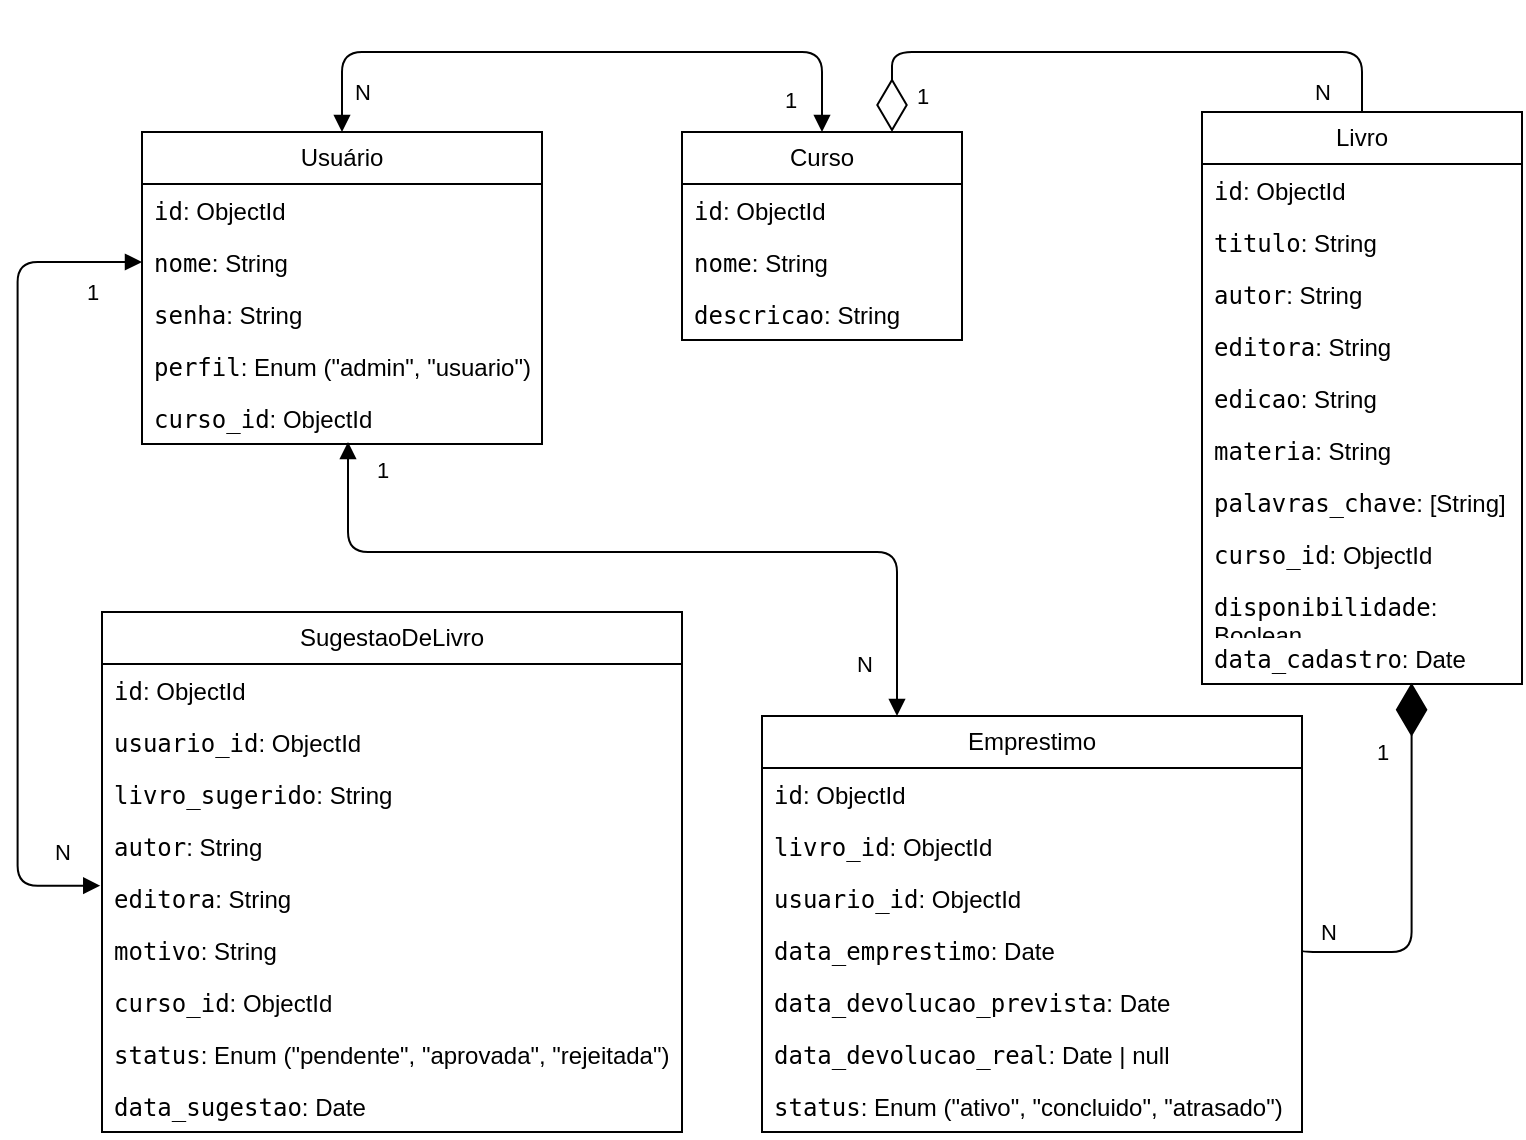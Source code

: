 <mxfile>
    <diagram id="yXF0JTnoFpj00eOGAWuU" name="Página-1">
        <mxGraphModel dx="1526" dy="491" grid="1" gridSize="10" guides="1" tooltips="1" connect="1" arrows="1" fold="1" page="1" pageScale="1" pageWidth="827" pageHeight="1169" background="#FFFFFF" math="0" shadow="0">
            <root>
                <mxCell id="0"/>
                <mxCell id="1" parent="0"/>
                <mxCell id="2" value="Usuário" style="swimlane;fontStyle=0;childLayout=stackLayout;horizontal=1;startSize=26;fillColor=none;horizontalStack=0;resizeParent=1;resizeParentMax=0;resizeLast=0;collapsible=1;marginBottom=0;whiteSpace=wrap;html=1;" parent="1" vertex="1">
                    <mxGeometry x="90" y="80" width="200" height="156" as="geometry"/>
                </mxCell>
                <mxCell id="3" value="&lt;code data-end=&quot;2964&quot; data-start=&quot;2959&quot;&gt;id&lt;/code&gt;: ObjectId" style="text;strokeColor=none;fillColor=none;align=left;verticalAlign=top;spacingLeft=4;spacingRight=4;overflow=hidden;rotatable=0;points=[[0,0.5],[1,0.5]];portConstraint=eastwest;whiteSpace=wrap;html=1;" parent="2" vertex="1">
                    <mxGeometry y="26" width="200" height="26" as="geometry"/>
                </mxCell>
                <mxCell id="4" value="&lt;code data-end=&quot;3010&quot; data-start=&quot;3004&quot;&gt;nome&lt;/code&gt;: String" style="text;strokeColor=none;fillColor=none;align=left;verticalAlign=top;spacingLeft=4;spacingRight=4;overflow=hidden;rotatable=0;points=[[0,0.5],[1,0.5]];portConstraint=eastwest;whiteSpace=wrap;html=1;" parent="2" vertex="1">
                    <mxGeometry y="52" width="200" height="26" as="geometry"/>
                </mxCell>
                <mxCell id="5" value="&lt;code data-end=&quot;3129&quot; data-start=&quot;3117&quot;&gt;senha&lt;/code&gt;: String" style="text;strokeColor=none;fillColor=none;align=left;verticalAlign=top;spacingLeft=4;spacingRight=4;overflow=hidden;rotatable=0;points=[[0,0.5],[1,0.5]];portConstraint=eastwest;whiteSpace=wrap;html=1;" parent="2" vertex="1">
                    <mxGeometry y="78" width="200" height="26" as="geometry"/>
                </mxCell>
                <mxCell id="6" value="&lt;code data-end=&quot;3195&quot; data-start=&quot;3187&quot;&gt;perfil&lt;/code&gt;: Enum&amp;nbsp;(&quot;admin&quot;, &quot;usuario&quot;)" style="text;strokeColor=none;fillColor=none;align=left;verticalAlign=top;spacingLeft=4;spacingRight=4;overflow=hidden;rotatable=0;points=[[0,0.5],[1,0.5]];portConstraint=eastwest;whiteSpace=wrap;html=1;" parent="2" vertex="1">
                    <mxGeometry y="104" width="200" height="26" as="geometry"/>
                </mxCell>
                <mxCell id="8" value="&lt;code data-end=&quot;3268&quot; data-start=&quot;3258&quot;&gt;curso_id&lt;/code&gt;: ObjectId" style="text;strokeColor=none;fillColor=none;align=left;verticalAlign=top;spacingLeft=4;spacingRight=4;overflow=hidden;rotatable=0;points=[[0,0.5],[1,0.5]];portConstraint=eastwest;whiteSpace=wrap;html=1;" parent="2" vertex="1">
                    <mxGeometry y="130" width="200" height="26" as="geometry"/>
                </mxCell>
                <mxCell id="9" value="Curso" style="swimlane;fontStyle=0;childLayout=stackLayout;horizontal=1;startSize=26;fillColor=none;horizontalStack=0;resizeParent=1;resizeParentMax=0;resizeLast=0;collapsible=1;marginBottom=0;whiteSpace=wrap;html=1;" parent="1" vertex="1">
                    <mxGeometry x="360" y="80" width="140" height="104" as="geometry"/>
                </mxCell>
                <mxCell id="10" value="&lt;code data-end=&quot;3598&quot; data-start=&quot;3593&quot;&gt;id&lt;/code&gt;: ObjectId" style="text;strokeColor=none;fillColor=none;align=left;verticalAlign=top;spacingLeft=4;spacingRight=4;overflow=hidden;rotatable=0;points=[[0,0.5],[1,0.5]];portConstraint=eastwest;whiteSpace=wrap;html=1;" parent="9" vertex="1">
                    <mxGeometry y="26" width="140" height="26" as="geometry"/>
                </mxCell>
                <mxCell id="11" value="&lt;code data-end=&quot;3644&quot; data-start=&quot;3638&quot;&gt;nome&lt;/code&gt;: String" style="text;strokeColor=none;fillColor=none;align=left;verticalAlign=top;spacingLeft=4;spacingRight=4;overflow=hidden;rotatable=0;points=[[0,0.5],[1,0.5]];portConstraint=eastwest;whiteSpace=wrap;html=1;" parent="9" vertex="1">
                    <mxGeometry y="52" width="140" height="26" as="geometry"/>
                </mxCell>
                <mxCell id="12" value="&lt;code data-end=&quot;3687&quot; data-start=&quot;3676&quot;&gt;descricao&lt;/code&gt;: String" style="text;strokeColor=none;fillColor=none;align=left;verticalAlign=top;spacingLeft=4;spacingRight=4;overflow=hidden;rotatable=0;points=[[0,0.5],[1,0.5]];portConstraint=eastwest;whiteSpace=wrap;html=1;" parent="9" vertex="1">
                    <mxGeometry y="78" width="140" height="26" as="geometry"/>
                </mxCell>
                <mxCell id="13" value="Livro" style="swimlane;fontStyle=0;childLayout=stackLayout;horizontal=1;startSize=26;fillColor=none;horizontalStack=0;resizeParent=1;resizeParentMax=0;resizeLast=0;collapsible=1;marginBottom=0;whiteSpace=wrap;html=1;" parent="1" vertex="1">
                    <mxGeometry x="620" y="70" width="160" height="286" as="geometry"/>
                </mxCell>
                <mxCell id="14" value="&lt;code data-end=&quot;4037&quot; data-start=&quot;4032&quot;&gt;id&lt;/code&gt;: ObjectId" style="text;strokeColor=none;fillColor=none;align=left;verticalAlign=top;spacingLeft=4;spacingRight=4;overflow=hidden;rotatable=0;points=[[0,0.5],[1,0.5]];portConstraint=eastwest;whiteSpace=wrap;html=1;" parent="13" vertex="1">
                    <mxGeometry y="26" width="160" height="26" as="geometry"/>
                </mxCell>
                <mxCell id="15" value="&lt;code data-end=&quot;4085&quot; data-start=&quot;4077&quot;&gt;titulo&lt;/code&gt;: String" style="text;strokeColor=none;fillColor=none;align=left;verticalAlign=top;spacingLeft=4;spacingRight=4;overflow=hidden;rotatable=0;points=[[0,0.5],[1,0.5]];portConstraint=eastwest;whiteSpace=wrap;html=1;" parent="13" vertex="1">
                    <mxGeometry y="52" width="160" height="26" as="geometry"/>
                </mxCell>
                <mxCell id="16" value="&lt;code data-end=&quot;4125&quot; data-start=&quot;4118&quot;&gt;autor&lt;/code&gt;: String" style="text;strokeColor=none;fillColor=none;align=left;verticalAlign=top;spacingLeft=4;spacingRight=4;overflow=hidden;rotatable=0;points=[[0,0.5],[1,0.5]];portConstraint=eastwest;whiteSpace=wrap;html=1;" parent="13" vertex="1">
                    <mxGeometry y="78" width="160" height="26" as="geometry"/>
                </mxCell>
                <mxCell id="17" value="&lt;code data-end=&quot;4166&quot; data-start=&quot;4157&quot;&gt;editora&lt;/code&gt;: String" style="text;strokeColor=none;fillColor=none;align=left;verticalAlign=top;spacingLeft=4;spacingRight=4;overflow=hidden;rotatable=0;points=[[0,0.5],[1,0.5]];portConstraint=eastwest;whiteSpace=wrap;html=1;" parent="13" vertex="1">
                    <mxGeometry y="104" width="160" height="26" as="geometry"/>
                </mxCell>
                <mxCell id="18" value="&lt;code data-end=&quot;4208&quot; data-start=&quot;4200&quot;&gt;edicao&lt;/code&gt;: String" style="text;strokeColor=none;fillColor=none;align=left;verticalAlign=top;spacingLeft=4;spacingRight=4;overflow=hidden;rotatable=0;points=[[0,0.5],[1,0.5]];portConstraint=eastwest;whiteSpace=wrap;html=1;" parent="13" vertex="1">
                    <mxGeometry y="130" width="160" height="26" as="geometry"/>
                </mxCell>
                <mxCell id="19" value="&lt;code data-end=&quot;4250&quot; data-start=&quot;4241&quot;&gt;materia&lt;/code&gt;: String" style="text;strokeColor=none;fillColor=none;align=left;verticalAlign=top;spacingLeft=4;spacingRight=4;overflow=hidden;rotatable=0;points=[[0,0.5],[1,0.5]];portConstraint=eastwest;whiteSpace=wrap;html=1;" parent="13" vertex="1">
                    <mxGeometry y="156" width="160" height="26" as="geometry"/>
                </mxCell>
                <mxCell id="20" value="&lt;code data-end=&quot;4315&quot; data-start=&quot;4299&quot;&gt;palavras_chave&lt;/code&gt;: [String]" style="text;strokeColor=none;fillColor=none;align=left;verticalAlign=top;spacingLeft=4;spacingRight=4;overflow=hidden;rotatable=0;points=[[0,0.5],[1,0.5]];portConstraint=eastwest;whiteSpace=wrap;html=1;" parent="13" vertex="1">
                    <mxGeometry y="182" width="160" height="26" as="geometry"/>
                </mxCell>
                <mxCell id="21" value="&lt;code data-end=&quot;4374&quot; data-start=&quot;4364&quot;&gt;curso_id&lt;/code&gt;: ObjectId" style="text;strokeColor=none;fillColor=none;align=left;verticalAlign=top;spacingLeft=4;spacingRight=4;overflow=hidden;rotatable=0;points=[[0,0.5],[1,0.5]];portConstraint=eastwest;whiteSpace=wrap;html=1;" parent="13" vertex="1">
                    <mxGeometry y="208" width="160" height="26" as="geometry"/>
                </mxCell>
                <mxCell id="22" value="&lt;code data-end=&quot;4443&quot; data-start=&quot;4426&quot;&gt;disponibilidade&lt;/code&gt;: Boolean" style="text;strokeColor=none;fillColor=none;align=left;verticalAlign=top;spacingLeft=4;spacingRight=4;overflow=hidden;rotatable=0;points=[[0,0.5],[1,0.5]];portConstraint=eastwest;whiteSpace=wrap;html=1;" parent="13" vertex="1">
                    <mxGeometry y="234" width="160" height="26" as="geometry"/>
                </mxCell>
                <mxCell id="23" value="&lt;code data-end=&quot;4511&quot; data-start=&quot;4496&quot;&gt;data_cadastro&lt;/code&gt;: Date" style="text;strokeColor=none;fillColor=none;align=left;verticalAlign=top;spacingLeft=4;spacingRight=4;overflow=hidden;rotatable=0;points=[[0,0.5],[1,0.5]];portConstraint=eastwest;whiteSpace=wrap;html=1;" parent="13" vertex="1">
                    <mxGeometry y="260" width="160" height="26" as="geometry"/>
                </mxCell>
                <mxCell id="24" value="SugestaoDeLivro" style="swimlane;fontStyle=0;childLayout=stackLayout;horizontal=1;startSize=26;fillColor=none;horizontalStack=0;resizeParent=1;resizeParentMax=0;resizeLast=0;collapsible=1;marginBottom=0;whiteSpace=wrap;html=1;" parent="1" vertex="1">
                    <mxGeometry x="70" y="320" width="290" height="260" as="geometry"/>
                </mxCell>
                <mxCell id="25" value="&lt;code data-end=&quot;4864&quot; data-start=&quot;4859&quot;&gt;id&lt;/code&gt;: ObjectId" style="text;strokeColor=none;fillColor=none;align=left;verticalAlign=top;spacingLeft=4;spacingRight=4;overflow=hidden;rotatable=0;points=[[0,0.5],[1,0.5]];portConstraint=eastwest;whiteSpace=wrap;html=1;" parent="24" vertex="1">
                    <mxGeometry y="26" width="290" height="26" as="geometry"/>
                </mxCell>
                <mxCell id="26" value="&lt;code data-end=&quot;4916&quot; data-start=&quot;4904&quot;&gt;usuario_id&lt;/code&gt;: ObjectId" style="text;strokeColor=none;fillColor=none;align=left;verticalAlign=top;spacingLeft=4;spacingRight=4;overflow=hidden;rotatable=0;points=[[0,0.5],[1,0.5]];portConstraint=eastwest;whiteSpace=wrap;html=1;" parent="24" vertex="1">
                    <mxGeometry y="52" width="290" height="26" as="geometry"/>
                </mxCell>
                <mxCell id="27" value="&lt;code data-end=&quot;4993&quot; data-start=&quot;4977&quot;&gt;livro_sugerido&lt;/code&gt;: String" style="text;strokeColor=none;fillColor=none;align=left;verticalAlign=top;spacingLeft=4;spacingRight=4;overflow=hidden;rotatable=0;points=[[0,0.5],[1,0.5]];portConstraint=eastwest;whiteSpace=wrap;html=1;" parent="24" vertex="1">
                    <mxGeometry y="78" width="290" height="26" as="geometry"/>
                </mxCell>
                <mxCell id="28" value="&lt;code data-end=&quot;5041&quot; data-start=&quot;5034&quot;&gt;autor&lt;/code&gt;: String" style="text;strokeColor=none;fillColor=none;align=left;verticalAlign=top;spacingLeft=4;spacingRight=4;overflow=hidden;rotatable=0;points=[[0,0.5],[1,0.5]];portConstraint=eastwest;whiteSpace=wrap;html=1;" parent="24" vertex="1">
                    <mxGeometry y="104" width="290" height="26" as="geometry"/>
                </mxCell>
                <mxCell id="29" value="&lt;code data-end=&quot;5082&quot; data-start=&quot;5073&quot;&gt;editora&lt;/code&gt;: String" style="text;strokeColor=none;fillColor=none;align=left;verticalAlign=top;spacingLeft=4;spacingRight=4;overflow=hidden;rotatable=0;points=[[0,0.5],[1,0.5]];portConstraint=eastwest;whiteSpace=wrap;html=1;" parent="24" vertex="1">
                    <mxGeometry y="130" width="290" height="26" as="geometry"/>
                </mxCell>
                <mxCell id="30" value="&lt;code data-end=&quot;5124&quot; data-start=&quot;5116&quot;&gt;motivo&lt;/code&gt;: String" style="text;strokeColor=none;fillColor=none;align=left;verticalAlign=top;spacingLeft=4;spacingRight=4;overflow=hidden;rotatable=0;points=[[0,0.5],[1,0.5]];portConstraint=eastwest;whiteSpace=wrap;html=1;" parent="24" vertex="1">
                    <mxGeometry y="156" width="290" height="26" as="geometry"/>
                </mxCell>
                <mxCell id="31" value="&lt;code data-end=&quot;5178&quot; data-start=&quot;5168&quot;&gt;curso_id&lt;/code&gt;: ObjectId" style="text;strokeColor=none;fillColor=none;align=left;verticalAlign=top;spacingLeft=4;spacingRight=4;overflow=hidden;rotatable=0;points=[[0,0.5],[1,0.5]];portConstraint=eastwest;whiteSpace=wrap;html=1;" parent="24" vertex="1">
                    <mxGeometry y="182" width="290" height="26" as="geometry"/>
                </mxCell>
                <mxCell id="32" value="&lt;code data-end=&quot;5242&quot; data-start=&quot;5234&quot;&gt;status&lt;/code&gt;: Enum&amp;nbsp;(&quot;pendente&quot;, &quot;aprovada&quot;, &quot;rejeitada&quot;)" style="text;strokeColor=none;fillColor=none;align=left;verticalAlign=top;spacingLeft=4;spacingRight=4;overflow=hidden;rotatable=0;points=[[0,0.5],[1,0.5]];portConstraint=eastwest;whiteSpace=wrap;html=1;" parent="24" vertex="1">
                    <mxGeometry y="208" width="290" height="26" as="geometry"/>
                </mxCell>
                <mxCell id="33" value="&lt;code data-end=&quot;5331&quot; data-start=&quot;5316&quot;&gt;data_sugestao&lt;/code&gt;: Date" style="text;strokeColor=none;fillColor=none;align=left;verticalAlign=top;spacingLeft=4;spacingRight=4;overflow=hidden;rotatable=0;points=[[0,0.5],[1,0.5]];portConstraint=eastwest;whiteSpace=wrap;html=1;" parent="24" vertex="1">
                    <mxGeometry y="234" width="290" height="26" as="geometry"/>
                </mxCell>
                <mxCell id="34" value="Emprestimo" style="swimlane;fontStyle=0;childLayout=stackLayout;horizontal=1;startSize=26;fillColor=none;horizontalStack=0;resizeParent=1;resizeParentMax=0;resizeLast=0;collapsible=1;marginBottom=0;whiteSpace=wrap;html=1;" parent="1" vertex="1">
                    <mxGeometry x="400" y="372" width="270" height="208" as="geometry"/>
                </mxCell>
                <mxCell id="35" value="&lt;code data-end=&quot;5675&quot; data-start=&quot;5670&quot;&gt;id&lt;/code&gt;: ObjectId" style="text;strokeColor=none;fillColor=none;align=left;verticalAlign=top;spacingLeft=4;spacingRight=4;overflow=hidden;rotatable=0;points=[[0,0.5],[1,0.5]];portConstraint=eastwest;whiteSpace=wrap;html=1;" parent="34" vertex="1">
                    <mxGeometry y="26" width="270" height="26" as="geometry"/>
                </mxCell>
                <mxCell id="36" value="&lt;code data-end=&quot;5725&quot; data-start=&quot;5715&quot;&gt;livro_id&lt;/code&gt;: ObjectId" style="text;strokeColor=none;fillColor=none;align=left;verticalAlign=top;spacingLeft=4;spacingRight=4;overflow=hidden;rotatable=0;points=[[0,0.5],[1,0.5]];portConstraint=eastwest;whiteSpace=wrap;html=1;" parent="34" vertex="1">
                    <mxGeometry y="52" width="270" height="26" as="geometry"/>
                </mxCell>
                <mxCell id="37" value="&lt;code data-end=&quot;5788&quot; data-start=&quot;5776&quot;&gt;usuario_id&lt;/code&gt;: ObjectId" style="text;strokeColor=none;fillColor=none;align=left;verticalAlign=top;spacingLeft=4;spacingRight=4;overflow=hidden;rotatable=0;points=[[0,0.5],[1,0.5]];portConstraint=eastwest;whiteSpace=wrap;html=1;" parent="34" vertex="1">
                    <mxGeometry y="78" width="270" height="26" as="geometry"/>
                </mxCell>
                <mxCell id="38" value="&lt;code data-end=&quot;5861&quot; data-start=&quot;5844&quot;&gt;data_emprestimo&lt;/code&gt;: Date" style="text;strokeColor=none;fillColor=none;align=left;verticalAlign=top;spacingLeft=4;spacingRight=4;overflow=hidden;rotatable=0;points=[[0,0.5],[1,0.5]];portConstraint=eastwest;whiteSpace=wrap;html=1;" parent="34" vertex="1">
                    <mxGeometry y="104" width="270" height="26" as="geometry"/>
                </mxCell>
                <mxCell id="39" value="&lt;code data-end=&quot;5919&quot; data-start=&quot;5894&quot;&gt;data_devolucao_prevista&lt;/code&gt;: Date" style="text;strokeColor=none;fillColor=none;align=left;verticalAlign=top;spacingLeft=4;spacingRight=4;overflow=hidden;rotatable=0;points=[[0,0.5],[1,0.5]];portConstraint=eastwest;whiteSpace=wrap;html=1;" parent="34" vertex="1">
                    <mxGeometry y="130" width="270" height="26" as="geometry"/>
                </mxCell>
                <mxCell id="40" value="&lt;code data-end=&quot;5988&quot; data-start=&quot;5967&quot;&gt;data_devolucao_real&lt;/code&gt;: Date | null" style="text;strokeColor=none;fillColor=none;align=left;verticalAlign=top;spacingLeft=4;spacingRight=4;overflow=hidden;rotatable=0;points=[[0,0.5],[1,0.5]];portConstraint=eastwest;whiteSpace=wrap;html=1;" parent="34" vertex="1">
                    <mxGeometry y="156" width="270" height="26" as="geometry"/>
                </mxCell>
                <mxCell id="41" value="&lt;code data-end=&quot;6042&quot; data-start=&quot;6034&quot;&gt;status&lt;/code&gt;: Enum&amp;nbsp;(&quot;ativo&quot;, &quot;concluido&quot;, &quot;atrasado&quot;)" style="text;strokeColor=none;fillColor=none;align=left;verticalAlign=top;spacingLeft=4;spacingRight=4;overflow=hidden;rotatable=0;points=[[0,0.5],[1,0.5]];portConstraint=eastwest;whiteSpace=wrap;html=1;" parent="34" vertex="1">
                    <mxGeometry y="182" width="270" height="26" as="geometry"/>
                </mxCell>
                <mxCell id="43" value="" style="endArrow=block;startArrow=block;endFill=1;startFill=1;html=1;exitX=0.5;exitY=0;exitDx=0;exitDy=0;entryX=0.5;entryY=0;entryDx=0;entryDy=0;edgeStyle=elbowEdgeStyle;elbow=vertical;" parent="1" source="2" target="9" edge="1">
                    <mxGeometry width="160" relative="1" as="geometry">
                        <mxPoint x="180" y="20" as="sourcePoint"/>
                        <mxPoint x="430" y="60" as="targetPoint"/>
                        <Array as="points">
                            <mxPoint x="310" y="40"/>
                        </Array>
                    </mxGeometry>
                </mxCell>
                <mxCell id="44" value="N" style="edgeLabel;html=1;align=center;verticalAlign=middle;resizable=0;points=[];" parent="43" vertex="1" connectable="0">
                    <mxGeometry x="-0.876" relative="1" as="geometry">
                        <mxPoint x="10" as="offset"/>
                    </mxGeometry>
                </mxCell>
                <mxCell id="45" value="1" style="edgeLabel;html=1;align=center;verticalAlign=middle;resizable=0;points=[];" parent="43" vertex="1" connectable="0">
                    <mxGeometry x="0.871" y="2" relative="1" as="geometry">
                        <mxPoint x="-18" y="4" as="offset"/>
                    </mxGeometry>
                </mxCell>
                <mxCell id="46" value="" style="endArrow=diamondThin;endFill=0;endSize=24;html=1;exitX=0.5;exitY=0;exitDx=0;exitDy=0;entryX=0.75;entryY=0;entryDx=0;entryDy=0;edgeStyle=elbowEdgeStyle;elbow=vertical;" parent="1" source="13" target="9" edge="1">
                    <mxGeometry width="160" relative="1" as="geometry">
                        <mxPoint x="530" y="50" as="sourcePoint"/>
                        <mxPoint x="690" y="50" as="targetPoint"/>
                        <Array as="points">
                            <mxPoint x="580" y="40"/>
                        </Array>
                    </mxGeometry>
                </mxCell>
                <mxCell id="47" value="1" style="edgeLabel;html=1;align=center;verticalAlign=middle;resizable=0;points=[];" parent="46" vertex="1" connectable="0">
                    <mxGeometry x="0.8" y="3" relative="1" as="geometry">
                        <mxPoint x="12" y="12" as="offset"/>
                    </mxGeometry>
                </mxCell>
                <mxCell id="48" value="N" style="edgeLabel;html=1;align=center;verticalAlign=middle;resizable=0;points=[];" parent="46" vertex="1" connectable="0">
                    <mxGeometry x="-0.874" y="2" relative="1" as="geometry">
                        <mxPoint x="-18" y="9" as="offset"/>
                    </mxGeometry>
                </mxCell>
                <mxCell id="49" value="" style="endArrow=block;startArrow=block;endFill=1;startFill=1;html=1;exitX=0;exitY=0.5;exitDx=0;exitDy=0;entryX=-0.003;entryY=0.263;entryDx=0;entryDy=0;edgeStyle=elbowEdgeStyle;elbow=vertical;entryPerimeter=0;" parent="1" source="4" target="29" edge="1">
                    <mxGeometry width="160" relative="1" as="geometry">
                        <mxPoint x="20.0" y="160.004" as="sourcePoint"/>
                        <mxPoint x="37.8" y="434.61" as="targetPoint"/>
                        <Array as="points">
                            <mxPoint x="27.8" y="237.61"/>
                        </Array>
                    </mxGeometry>
                </mxCell>
                <mxCell id="57" value="1" style="edgeLabel;html=1;align=center;verticalAlign=middle;resizable=0;points=[];" parent="49" vertex="1" connectable="0">
                    <mxGeometry x="-0.872" y="-1" relative="1" as="geometry">
                        <mxPoint x="1" y="16" as="offset"/>
                    </mxGeometry>
                </mxCell>
                <mxCell id="58" value="N" style="edgeLabel;html=1;align=center;verticalAlign=middle;resizable=0;points=[];" parent="49" vertex="1" connectable="0">
                    <mxGeometry x="0.896" y="1" relative="1" as="geometry">
                        <mxPoint x="2" y="-16" as="offset"/>
                    </mxGeometry>
                </mxCell>
                <mxCell id="50" value="" style="endArrow=block;startArrow=block;endFill=1;startFill=1;html=1;exitX=0.515;exitY=0.962;exitDx=0;exitDy=0;entryX=0.25;entryY=0;entryDx=0;entryDy=0;edgeStyle=elbowEdgeStyle;elbow=vertical;exitPerimeter=0;" parent="1" source="8" target="34" edge="1">
                    <mxGeometry width="160" relative="1" as="geometry">
                        <mxPoint x="330" y="260" as="sourcePoint"/>
                        <mxPoint x="490" y="260" as="targetPoint"/>
                        <Array as="points">
                            <mxPoint x="330" y="290"/>
                        </Array>
                    </mxGeometry>
                </mxCell>
                <mxCell id="55" value="1" style="edgeLabel;html=1;align=center;verticalAlign=middle;resizable=0;points=[];" parent="50" vertex="1" connectable="0">
                    <mxGeometry x="-0.935" y="3" relative="1" as="geometry">
                        <mxPoint x="14" as="offset"/>
                    </mxGeometry>
                </mxCell>
                <mxCell id="56" value="N" style="edgeLabel;html=1;align=center;verticalAlign=middle;resizable=0;points=[];" parent="50" vertex="1" connectable="0">
                    <mxGeometry x="0.871" y="-1" relative="1" as="geometry">
                        <mxPoint x="-16" as="offset"/>
                    </mxGeometry>
                </mxCell>
                <mxCell id="51" value="" style="endArrow=diamondThin;endFill=1;endSize=24;html=1;entryX=0.655;entryY=0.978;entryDx=0;entryDy=0;entryPerimeter=0;exitX=1;exitY=0.5;exitDx=0;exitDy=0;edgeStyle=elbowEdgeStyle;elbow=vertical;" parent="1" source="38" target="23" edge="1">
                    <mxGeometry width="160" relative="1" as="geometry">
                        <mxPoint x="690" y="470" as="sourcePoint"/>
                        <mxPoint x="850" y="470" as="targetPoint"/>
                        <Array as="points">
                            <mxPoint x="770" y="490"/>
                        </Array>
                    </mxGeometry>
                </mxCell>
                <mxCell id="53" value="1" style="edgeLabel;html=1;align=center;verticalAlign=middle;resizable=0;points=[];" parent="51" vertex="1" connectable="0">
                    <mxGeometry x="0.674" y="4" relative="1" as="geometry">
                        <mxPoint x="-11" y="3" as="offset"/>
                    </mxGeometry>
                </mxCell>
                <mxCell id="54" value="N" style="edgeLabel;html=1;align=center;verticalAlign=middle;resizable=0;points=[];" parent="51" vertex="1" connectable="0">
                    <mxGeometry x="-0.869" y="-1" relative="1" as="geometry">
                        <mxPoint x="1" y="-11" as="offset"/>
                    </mxGeometry>
                </mxCell>
            </root>
        </mxGraphModel>
    </diagram>
</mxfile>
